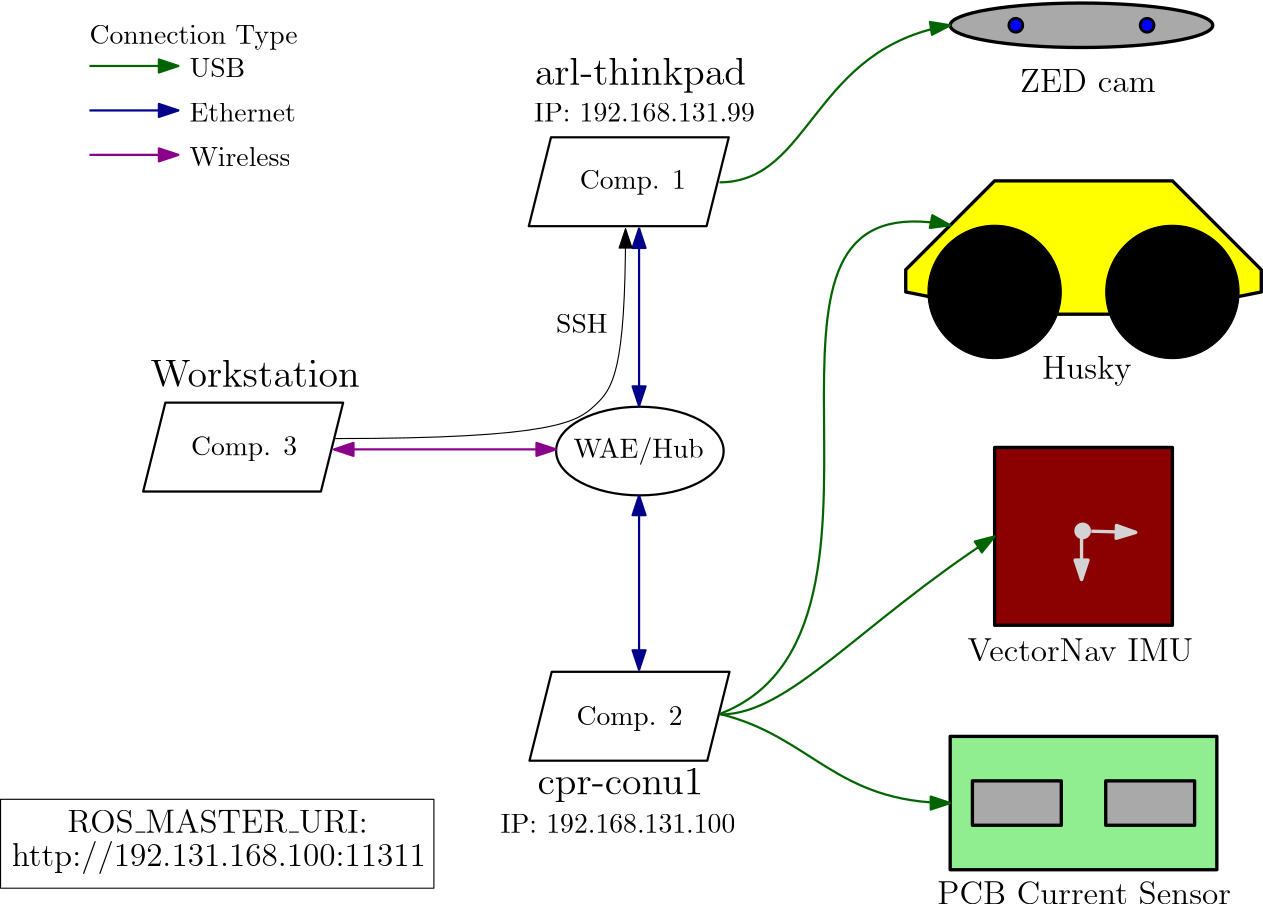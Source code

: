 <?xml version="1.0"?>
<!DOCTYPE ipe SYSTEM "ipe.dtd">
<ipe version="70206" creator="Ipe 7.2.7">
<info created="D:20200804110235" modified="D:20200825112003"/>
<ipestyle name="basic">
<symbol name="arrow/arc(spx)">
<path stroke="sym-stroke" fill="sym-stroke" pen="sym-pen">
0 0 m
-1 0.333 l
-1 -0.333 l
h
</path>
</symbol>
<symbol name="arrow/farc(spx)">
<path stroke="sym-stroke" fill="white" pen="sym-pen">
0 0 m
-1 0.333 l
-1 -0.333 l
h
</path>
</symbol>
<symbol name="arrow/ptarc(spx)">
<path stroke="sym-stroke" fill="sym-stroke" pen="sym-pen">
0 0 m
-1 0.333 l
-0.8 0 l
-1 -0.333 l
h
</path>
</symbol>
<symbol name="arrow/fptarc(spx)">
<path stroke="sym-stroke" fill="white" pen="sym-pen">
0 0 m
-1 0.333 l
-0.8 0 l
-1 -0.333 l
h
</path>
</symbol>
<symbol name="mark/circle(sx)" transformations="translations">
<path fill="sym-stroke">
0.6 0 0 0.6 0 0 e
0.4 0 0 0.4 0 0 e
</path>
</symbol>
<symbol name="mark/disk(sx)" transformations="translations">
<path fill="sym-stroke">
0.6 0 0 0.6 0 0 e
</path>
</symbol>
<symbol name="mark/fdisk(sfx)" transformations="translations">
<group>
<path fill="sym-fill">
0.5 0 0 0.5 0 0 e
</path>
<path fill="sym-stroke" fillrule="eofill">
0.6 0 0 0.6 0 0 e
0.4 0 0 0.4 0 0 e
</path>
</group>
</symbol>
<symbol name="mark/box(sx)" transformations="translations">
<path fill="sym-stroke" fillrule="eofill">
-0.6 -0.6 m
0.6 -0.6 l
0.6 0.6 l
-0.6 0.6 l
h
-0.4 -0.4 m
0.4 -0.4 l
0.4 0.4 l
-0.4 0.4 l
h
</path>
</symbol>
<symbol name="mark/square(sx)" transformations="translations">
<path fill="sym-stroke">
-0.6 -0.6 m
0.6 -0.6 l
0.6 0.6 l
-0.6 0.6 l
h
</path>
</symbol>
<symbol name="mark/fsquare(sfx)" transformations="translations">
<group>
<path fill="sym-fill">
-0.5 -0.5 m
0.5 -0.5 l
0.5 0.5 l
-0.5 0.5 l
h
</path>
<path fill="sym-stroke" fillrule="eofill">
-0.6 -0.6 m
0.6 -0.6 l
0.6 0.6 l
-0.6 0.6 l
h
-0.4 -0.4 m
0.4 -0.4 l
0.4 0.4 l
-0.4 0.4 l
h
</path>
</group>
</symbol>
<symbol name="mark/cross(sx)" transformations="translations">
<group>
<path fill="sym-stroke">
-0.43 -0.57 m
0.57 0.43 l
0.43 0.57 l
-0.57 -0.43 l
h
</path>
<path fill="sym-stroke">
-0.43 0.57 m
0.57 -0.43 l
0.43 -0.57 l
-0.57 0.43 l
h
</path>
</group>
</symbol>
<symbol name="arrow/fnormal(spx)">
<path stroke="sym-stroke" fill="white" pen="sym-pen">
0 0 m
-1 0.333 l
-1 -0.333 l
h
</path>
</symbol>
<symbol name="arrow/pointed(spx)">
<path stroke="sym-stroke" fill="sym-stroke" pen="sym-pen">
0 0 m
-1 0.333 l
-0.8 0 l
-1 -0.333 l
h
</path>
</symbol>
<symbol name="arrow/fpointed(spx)">
<path stroke="sym-stroke" fill="white" pen="sym-pen">
0 0 m
-1 0.333 l
-0.8 0 l
-1 -0.333 l
h
</path>
</symbol>
<symbol name="arrow/linear(spx)">
<path stroke="sym-stroke" pen="sym-pen">
-1 0.333 m
0 0 l
-1 -0.333 l
</path>
</symbol>
<symbol name="arrow/fdouble(spx)">
<path stroke="sym-stroke" fill="white" pen="sym-pen">
0 0 m
-1 0.333 l
-1 -0.333 l
h
-1 0 m
-2 0.333 l
-2 -0.333 l
h
</path>
</symbol>
<symbol name="arrow/double(spx)">
<path stroke="sym-stroke" fill="sym-stroke" pen="sym-pen">
0 0 m
-1 0.333 l
-1 -0.333 l
h
-1 0 m
-2 0.333 l
-2 -0.333 l
h
</path>
</symbol>
<pen name="heavier" value="0.8"/>
<pen name="fat" value="1.2"/>
<pen name="ultrafat" value="2"/>
<symbolsize name="large" value="5"/>
<symbolsize name="small" value="2"/>
<symbolsize name="tiny" value="1.1"/>
<arrowsize name="large" value="10"/>
<arrowsize name="small" value="5"/>
<arrowsize name="tiny" value="3"/>
<color name="red" value="1 0 0"/>
<color name="green" value="0 1 0"/>
<color name="blue" value="0 0 1"/>
<color name="yellow" value="1 1 0"/>
<color name="orange" value="1 0.647 0"/>
<color name="gold" value="1 0.843 0"/>
<color name="purple" value="0.627 0.125 0.941"/>
<color name="gray" value="0.745"/>
<color name="brown" value="0.647 0.165 0.165"/>
<color name="navy" value="0 0 0.502"/>
<color name="pink" value="1 0.753 0.796"/>
<color name="seagreen" value="0.18 0.545 0.341"/>
<color name="turquoise" value="0.251 0.878 0.816"/>
<color name="violet" value="0.933 0.51 0.933"/>
<color name="darkblue" value="0 0 0.545"/>
<color name="darkcyan" value="0 0.545 0.545"/>
<color name="darkgray" value="0.663"/>
<color name="darkgreen" value="0 0.392 0"/>
<color name="darkmagenta" value="0.545 0 0.545"/>
<color name="darkorange" value="1 0.549 0"/>
<color name="darkred" value="0.545 0 0"/>
<color name="lightblue" value="0.678 0.847 0.902"/>
<color name="lightcyan" value="0.878 1 1"/>
<color name="lightgray" value="0.827"/>
<color name="lightgreen" value="0.565 0.933 0.565"/>
<color name="lightyellow" value="1 1 0.878"/>
<dashstyle name="dashed" value="[4] 0"/>
<dashstyle name="dotted" value="[1 3] 0"/>
<dashstyle name="dash dotted" value="[4 2 1 2] 0"/>
<dashstyle name="dash dot dotted" value="[4 2 1 2 1 2] 0"/>
<textsize name="large" value="\large"/>
<textsize name="small" value="\small"/>
<textsize name="tiny" value="\tiny"/>
<textsize name="Large" value="\Large"/>
<textsize name="LARGE" value="\LARGE"/>
<textsize name="huge" value="\huge"/>
<textsize name="Huge" value="\Huge"/>
<textsize name="footnote" value="\footnotesize"/>
<textstyle name="center" begin="\begin{center}" end="\end{center}"/>
<textstyle name="itemize" begin="\begin{itemize}" end="\end{itemize}"/>
<textstyle name="item" begin="\begin{itemize}\item{}" end="\end{itemize}"/>
<gridsize name="4 pts" value="4"/>
<gridsize name="8 pts (~3 mm)" value="8"/>
<gridsize name="16 pts (~6 mm)" value="16"/>
<gridsize name="32 pts (~12 mm)" value="32"/>
<gridsize name="10 pts (~3.5 mm)" value="10"/>
<gridsize name="20 pts (~7 mm)" value="20"/>
<gridsize name="14 pts (~5 mm)" value="14"/>
<gridsize name="28 pts (~10 mm)" value="28"/>
<gridsize name="56 pts (~20 mm)" value="56"/>
<anglesize name="90 deg" value="90"/>
<anglesize name="60 deg" value="60"/>
<anglesize name="45 deg" value="45"/>
<anglesize name="30 deg" value="30"/>
<anglesize name="22.5 deg" value="22.5"/>
<opacity name="10%" value="0.1"/>
<opacity name="30%" value="0.3"/>
<opacity name="50%" value="0.5"/>
<opacity name="75%" value="0.75"/>
<tiling name="falling" angle="-60" step="4" width="1"/>
<tiling name="rising" angle="30" step="4" width="1"/>
</ipestyle>
<page>
<layer name="alpha"/>
<view layers="alpha" active="alpha"/>
<path layer="alpha" matrix="1 0 0 1 165.864 -25.3464" stroke="black" fill="yellow" pen="fat">
288 736 m
320 768 l
384 768 l
416 736 l
416 728 l
376 720 l
328 720 l
288 728 l
288 728 l
288 728 l
h
</path>
<path matrix="1 0 0 1 165.864 -25.3464" stroke="black" fill="black">
24 0 0 24 320 728 e
</path>
<path matrix="1 0 0 1 165.864 -25.3464" stroke="black" fill="black">
24 0 0 24 384 728 e
</path>
<path matrix="1 0 0 1 -121.837 -41.6721" stroke="black" pen="heavier">
448 800 m
512 800 l
504 768 l
440 768 l
h
</path>
<path matrix="1 0 0 1 -121.583 -234.094" stroke="black" pen="heavier">
448 800 m
512 800 l
504 768 l
440 768 l
h
</path>
<text matrix="1 0 0 1 -143.705 -38.7437" transformations="translations" pos="464 816" stroke="black" type="label" width="76.089" height="9.962" depth="2.79" valign="baseline" size="Large">arl-thinkpad</text>
<text matrix="1 0 0 1 -182.694 -222.183" transformations="translations" pos="504 744" stroke="black" type="label" width="59.7" height="9.245" depth="2.79" valign="baseline" size="Large">cpr-conu1</text>
<text matrix="1 0 0 1 -135.499 -44.1922" transformations="translations" pos="472 784" stroke="black" type="label" width="38.19" height="6.815" depth="1.93" valign="baseline">Comp. 1</text>
<text matrix="1 0 0 1 -136.662 -237.278" transformations="translations" pos="472 784" stroke="black" type="label" width="38.19" height="6.815" depth="1.93" valign="baseline">Comp. 2</text>
<path matrix="0.942072 0 0 0.498384 -3.59421 302.486" stroke="black" pen="heavier">
32 0 0 32 384 688 e
</path>
<text matrix="1 0 0 1 -49.7479 -45.0543" transformations="translations" pos="384 688" stroke="black" type="label" width="46.908" height="7.473" depth="2.49" valign="baseline">WAE/Hub</text>
<path matrix="1 0 0 0.997427 69.8642 -56.4996" stroke="darkblue" pen="heavier" arrow="normal/normal" rarrow="normal/normal">
288 784 m
288 720 l
</path>
<path matrix="-0.845348 0 0 0.978845 601.324 -44.1459" stroke="darkblue" pen="heavier" arrow="normal/normal" rarrow="normal/normal">
288 688 m
288 624 l
</path>
<path matrix="1 0 0 1 69.8642 86.6536" stroke="black" fill="darkred" pen="fat">
416 560 m
416 496 l
480 496 l
480 560 l
h
</path>
<path matrix="1 0 0 1 69.1582 71.122" stroke="lightgray" pen="fat" rarrow="normal/normal">
448 528 m
448 544 l
448 544 l
</path>
<path matrix="0.0262322 0.999656 -0.999656 0.0262322 1052.74 154.4" stroke="lightgray" pen="fat" rarrow="normal/normal">
448 528 m
448 544 l
448 544 l
</path>
<use matrix="1 0 0 1 69.1582 80.2998" name="mark/disk(sx)" pos="448.399 536.331" size="large" stroke="lightgray"/>
<path matrix="1 0 0 1 53.8642 62.6536" stroke="black" fill="lightgreen" pen="fat">
416 480 m
416 432 l
512 432 l
512 480 l
h
</path>
<path matrix="1 0 0 1 45.8642 62.6536" stroke="black" fill="darkgray" pen="fat">
432 448 m
432 464 l
464 464 l
464 448 l
464 448 l
h
</path>
<path matrix="1 0 0 1 93.8642 62.6536" stroke="black" fill="darkgray" pen="fat">
432 448 m
432 464 l
464 464 l
464 448 l
464 448 l
h
</path>
<path matrix="0.738462 0 0 0.125 186.295 702.654" stroke="black" fill="darkgray" pen="fat">
64 0 0 64 448 768 e
</path>
<use matrix="0.738462 0 0 0.5 186.295 390.654" name="mark/fdisk(sfx)" pos="416 816" size="large" stroke="black" fill="blue"/>
<use matrix="0.738462 0 0 0.5 186.295 390.654" name="mark/fdisk(sfx)" pos="480 816" size="large" stroke="black" fill="blue"/>
<text matrix="1 0 0 1 -48.9612 -25.3464" transformations="translations" pos="544 800" stroke="black" type="label" width="48.771" height="8.169" depth="0" valign="baseline" size="large">ZED cam</text>
<text matrix="1 0 0 1 -25.1141 -72.6177" transformations="translations" pos="528 744" stroke="black" type="label" width="32.252" height="8.307" depth="2.32" valign="baseline" size="large">Husky</text>
<text matrix="1 0 0 1 172.136 129.712" transformations="translations" pos="304 440" stroke="black" type="label" width="81.271" height="8.169" depth="0" valign="baseline" size="large">VectorNav IMU</text>
<text matrix="1 0 0 1 313.233 -157.778" transformations="translations" pos="152 640" stroke="black" type="label" width="105.74" height="8.169" depth="0" valign="baseline" size="large">PCB Current
Sensor</text>
<path matrix="1.03313 0 0 0.998849 106.203 7.49131" stroke="darkgreen" pen="heavier" rarrow="normal/normal">
352 720 m
312 728
304 672
312 560
272 544 c
</path>
<path matrix="1.02783 0 0 1.00165 107.621 5.64987" stroke="darkgreen" pen="heavier" rarrow="normal/normal">
368 608 m
320 576
296 544
272 544 c
</path>
<path matrix="1.03847 0 0 1.00333 104.322 4.94913" stroke="darkgreen" pen="heavier" rarrow="normal/normal">
352 512 m
312 512
304 536
272 544 c
</path>
<path matrix="1.03818 0 0 1.00968 104.424 -1.0133" stroke="darkgreen" pen="heavier" rarrow="normal/normal">
352 792 m
304 784
304 736
272 736 c
</path>
<text matrix="1 0 0 1 -289.983 -115.437" transformations="translations" pos="472 784" stroke="black" type="label" width="75.381" height="9.963" depth="0" valign="baseline" size="Large">Workstation</text>
<path matrix="1 0 0 1 -260.671 -137.198" stroke="black" pen="heavier">
448 800 m
512 800 l
504 768 l
440 768 l
h
</path>
<text matrix="1 0 0 1 120 -44" transformations="translations" pos="208 732" stroke="black" type="label" width="18.542" height="6.808" depth="0" valign="baseline">SSH</text>
<path matrix="0.554695 0 0 -1.20493 152.646 1421.95" stroke="darkmagenta" pen="heavier" arrow="normal/normal" rarrow="normal/normal">
316 644 m
172 644 l
</path>
<path matrix="0.581482 0 0 0.994608 148.316 5.35913" stroke="black" arrow="normal/normal">
172 648 m
308 648
336 660
352 672
352 724 c
</path>
<text matrix="1 0 0 1 16 -20" transformations="translations" pos="304 784" stroke="black" type="label" width="79.563" height="6.808" depth="0" valign="baseline">IP: 192.168.131.99</text>
<text matrix="1 0 0 1 4 -12" transformations="translations" pos="304 520" stroke="black" type="label" width="84.544" height="6.808" depth="0" valign="baseline">IP: 192.168.131.100</text>
<text matrix="1 0 0 1 -4.40797 -3.47998" transformations="translations" pos="200.95 647.293" stroke="black" type="label" width="38.19" height="6.815" depth="1.93" valign="baseline">Comp. 3</text>
<path matrix="1 0 0 1 -32 0" stroke="darkgreen" pen="heavier" arrow="normal/normal">
192 784 m
224 784 l
</path>
<path matrix="1 0 0 1 -32 0" stroke="darkblue" pen="heavier" arrow="normal/normal">
192 768 m
224 768 l
</path>
<path matrix="1 0 0 1 -32 0" stroke="darkmagenta" pen="heavier" arrow="normal/normal">
192 752 m
224 752 l
</path>
<text matrix="1 0 0 1 -36 -4" transformations="translations" pos="232 784" stroke="black" type="label" width="20.064" height="6.808" depth="0" valign="baseline">USB</text>
<text matrix="1 0 0 1 -36 -4" transformations="translations" pos="232 768" stroke="black" type="label" width="38.356" height="6.918" depth="0" valign="baseline">Ethernet</text>
<text matrix="1 0 0 1 -44 4" transformations="translations" pos="240 744" stroke="black" type="label" width="36.391" height="6.918" depth="0" valign="baseline">Wireless</text>
<text matrix="1 0 0 1 -36 -4" transformations="translations" pos="196 796" stroke="black" type="label" width="74.997" height="6.815" depth="1.93" valign="baseline">Connection Type</text>
<text matrix="1 0 0 1 -40 -36" transformations="translations" pos="192 544" stroke="black" type="label" width="108.229" height="8.169" depth="0" valign="baseline" size="large">ROS\_MASTER\_URI:</text>
<text matrix="1 0 0 1 -12 -16" transformations="translations" pos="144 512" stroke="black" type="label" width="149.251" height="8.965" depth="2.99" valign="baseline" size="large">http://192.131.168.100:11311</text>
<path matrix="0.886364 0 0 0.666667 14.5455 178.667" stroke="black">
128 512 m
128 464 l
304 464 l
304 512 l
h
</path>
<path matrix="1 0 0 1 0 12" stroke="black">
224 496 m
224 496 l
224 496 l
224 496 l
h
</path>
</page>
</ipe>
